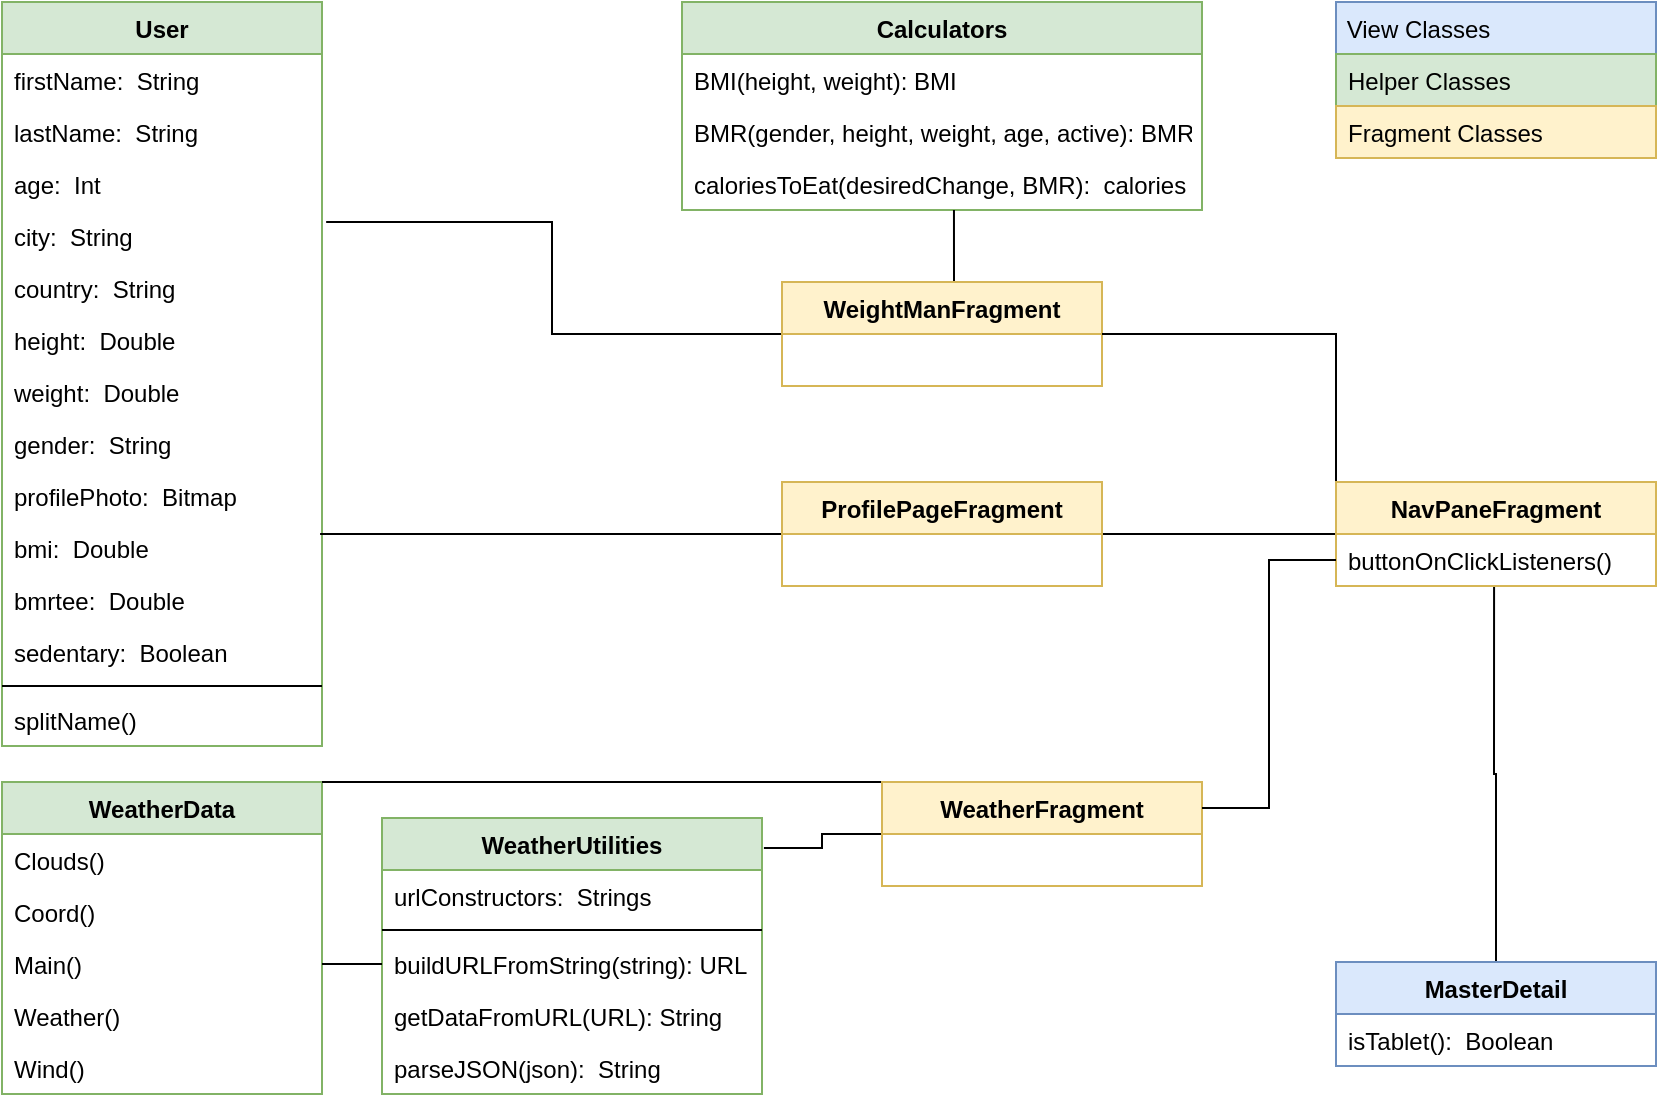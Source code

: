 <mxfile version="13.7.3" type="device"><diagram id="C5RBs43oDa-KdzZeNtuy" name="Page-1"><mxGraphModel dx="946" dy="680" grid="1" gridSize="10" guides="1" tooltips="1" connect="1" arrows="1" fold="1" page="1" pageScale="1" pageWidth="827" pageHeight="1169" math="0" shadow="0"><root><mxCell id="WIyWlLk6GJQsqaUBKTNV-0"/><mxCell id="WIyWlLk6GJQsqaUBKTNV-1" parent="WIyWlLk6GJQsqaUBKTNV-0"/><mxCell id="zkfFHV4jXpPFQw0GAbJ--0" value="User" style="swimlane;fontStyle=1;align=center;verticalAlign=top;childLayout=stackLayout;horizontal=1;startSize=26;horizontalStack=0;resizeParent=1;resizeLast=0;collapsible=1;marginBottom=0;rounded=0;shadow=0;strokeWidth=1;fillColor=#d5e8d4;strokeColor=#82b366;" parent="WIyWlLk6GJQsqaUBKTNV-1" vertex="1"><mxGeometry width="160" height="372" as="geometry"><mxRectangle x="220" y="120" width="160" height="26" as="alternateBounds"/></mxGeometry></mxCell><mxCell id="zkfFHV4jXpPFQw0GAbJ--1" value="firstName:  String" style="text;align=left;verticalAlign=top;spacingLeft=4;spacingRight=4;overflow=hidden;rotatable=0;points=[[0,0.5],[1,0.5]];portConstraint=eastwest;" parent="zkfFHV4jXpPFQw0GAbJ--0" vertex="1"><mxGeometry y="26" width="160" height="26" as="geometry"/></mxCell><mxCell id="zkfFHV4jXpPFQw0GAbJ--2" value="lastName:  String" style="text;align=left;verticalAlign=top;spacingLeft=4;spacingRight=4;overflow=hidden;rotatable=0;points=[[0,0.5],[1,0.5]];portConstraint=eastwest;rounded=0;shadow=0;html=0;" parent="zkfFHV4jXpPFQw0GAbJ--0" vertex="1"><mxGeometry y="52" width="160" height="26" as="geometry"/></mxCell><mxCell id="UcLhPS7GfNESytQywWHJ-11" value="age:  Int" style="text;strokeColor=none;fillColor=none;align=left;verticalAlign=top;spacingLeft=4;spacingRight=4;overflow=hidden;rotatable=0;points=[[0,0.5],[1,0.5]];portConstraint=eastwest;" parent="zkfFHV4jXpPFQw0GAbJ--0" vertex="1"><mxGeometry y="78" width="160" height="26" as="geometry"/></mxCell><mxCell id="UcLhPS7GfNESytQywWHJ-1" value="city:  String" style="text;strokeColor=none;fillColor=none;align=left;verticalAlign=top;spacingLeft=4;spacingRight=4;overflow=hidden;rotatable=0;points=[[0,0.5],[1,0.5]];portConstraint=eastwest;" parent="zkfFHV4jXpPFQw0GAbJ--0" vertex="1"><mxGeometry y="104" width="160" height="26" as="geometry"/></mxCell><mxCell id="UcLhPS7GfNESytQywWHJ-2" value="country:  String" style="text;strokeColor=none;fillColor=none;align=left;verticalAlign=top;spacingLeft=4;spacingRight=4;overflow=hidden;rotatable=0;points=[[0,0.5],[1,0.5]];portConstraint=eastwest;" parent="zkfFHV4jXpPFQw0GAbJ--0" vertex="1"><mxGeometry y="130" width="160" height="26" as="geometry"/></mxCell><mxCell id="UcLhPS7GfNESytQywWHJ-3" value="height:  Double" style="text;strokeColor=none;fillColor=none;align=left;verticalAlign=top;spacingLeft=4;spacingRight=4;overflow=hidden;rotatable=0;points=[[0,0.5],[1,0.5]];portConstraint=eastwest;" parent="zkfFHV4jXpPFQw0GAbJ--0" vertex="1"><mxGeometry y="156" width="160" height="26" as="geometry"/></mxCell><mxCell id="UcLhPS7GfNESytQywWHJ-5" value="weight:  Double" style="text;strokeColor=none;fillColor=none;align=left;verticalAlign=top;spacingLeft=4;spacingRight=4;overflow=hidden;rotatable=0;points=[[0,0.5],[1,0.5]];portConstraint=eastwest;" parent="zkfFHV4jXpPFQw0GAbJ--0" vertex="1"><mxGeometry y="182" width="160" height="26" as="geometry"/></mxCell><mxCell id="UcLhPS7GfNESytQywWHJ-4" value="gender:  String" style="text;strokeColor=none;fillColor=none;align=left;verticalAlign=top;spacingLeft=4;spacingRight=4;overflow=hidden;rotatable=0;points=[[0,0.5],[1,0.5]];portConstraint=eastwest;" parent="zkfFHV4jXpPFQw0GAbJ--0" vertex="1"><mxGeometry y="208" width="160" height="26" as="geometry"/></mxCell><mxCell id="zkfFHV4jXpPFQw0GAbJ--3" value="profilePhoto:  Bitmap " style="text;align=left;verticalAlign=top;spacingLeft=4;spacingRight=4;overflow=hidden;rotatable=0;points=[[0,0.5],[1,0.5]];portConstraint=eastwest;rounded=0;shadow=0;html=0;" parent="zkfFHV4jXpPFQw0GAbJ--0" vertex="1"><mxGeometry y="234" width="160" height="26" as="geometry"/></mxCell><mxCell id="QVQWrl5h9TB49Sce2oMk-0" value="bmi:  Double" style="text;strokeColor=none;fillColor=none;align=left;verticalAlign=top;spacingLeft=4;spacingRight=4;overflow=hidden;rotatable=0;points=[[0,0.5],[1,0.5]];portConstraint=eastwest;" vertex="1" parent="zkfFHV4jXpPFQw0GAbJ--0"><mxGeometry y="260" width="160" height="26" as="geometry"/></mxCell><mxCell id="QVQWrl5h9TB49Sce2oMk-1" value="bmrtee:  Double" style="text;strokeColor=none;fillColor=none;align=left;verticalAlign=top;spacingLeft=4;spacingRight=4;overflow=hidden;rotatable=0;points=[[0,0.5],[1,0.5]];portConstraint=eastwest;" vertex="1" parent="zkfFHV4jXpPFQw0GAbJ--0"><mxGeometry y="286" width="160" height="26" as="geometry"/></mxCell><mxCell id="QVQWrl5h9TB49Sce2oMk-2" value="sedentary:  Boolean" style="text;strokeColor=none;fillColor=none;align=left;verticalAlign=top;spacingLeft=4;spacingRight=4;overflow=hidden;rotatable=0;points=[[0,0.5],[1,0.5]];portConstraint=eastwest;" vertex="1" parent="zkfFHV4jXpPFQw0GAbJ--0"><mxGeometry y="312" width="160" height="26" as="geometry"/></mxCell><mxCell id="zkfFHV4jXpPFQw0GAbJ--4" value="" style="line;html=1;strokeWidth=1;align=left;verticalAlign=middle;spacingTop=-1;spacingLeft=3;spacingRight=3;rotatable=0;labelPosition=right;points=[];portConstraint=eastwest;" parent="zkfFHV4jXpPFQw0GAbJ--0" vertex="1"><mxGeometry y="338" width="160" height="8" as="geometry"/></mxCell><mxCell id="zkfFHV4jXpPFQw0GAbJ--5" value="splitName()" style="text;align=left;verticalAlign=top;spacingLeft=4;spacingRight=4;overflow=hidden;rotatable=0;points=[[0,0.5],[1,0.5]];portConstraint=eastwest;" parent="zkfFHV4jXpPFQw0GAbJ--0" vertex="1"><mxGeometry y="346" width="160" height="26" as="geometry"/></mxCell><mxCell id="UcLhPS7GfNESytQywWHJ-59" value=" View Classes" style="swimlane;fontStyle=0;align=left;verticalAlign=top;childLayout=stackLayout;horizontal=1;startSize=26;horizontalStack=0;resizeParent=1;resizeParentMax=0;resizeLast=0;collapsible=1;marginBottom=0;fillColor=#dae8fc;strokeColor=#6c8ebf;" parent="WIyWlLk6GJQsqaUBKTNV-1" vertex="1"><mxGeometry x="667" width="160" height="78" as="geometry"/></mxCell><mxCell id="UcLhPS7GfNESytQywWHJ-60" value="Helper Classes" style="text;strokeColor=#82b366;fillColor=#d5e8d4;align=left;verticalAlign=top;spacingLeft=4;spacingRight=4;overflow=hidden;rotatable=0;points=[[0,0.5],[1,0.5]];portConstraint=eastwest;" parent="UcLhPS7GfNESytQywWHJ-59" vertex="1"><mxGeometry y="26" width="160" height="26" as="geometry"/></mxCell><mxCell id="UcLhPS7GfNESytQywWHJ-62" value="Fragment Classes" style="text;strokeColor=#d6b656;fillColor=#fff2cc;align=left;verticalAlign=top;spacingLeft=4;spacingRight=4;overflow=hidden;rotatable=0;points=[[0,0.5],[1,0.5]];portConstraint=eastwest;" parent="UcLhPS7GfNESytQywWHJ-59" vertex="1"><mxGeometry y="52" width="160" height="26" as="geometry"/></mxCell><mxCell id="UcLhPS7GfNESytQywWHJ-6" value="Calculators" style="swimlane;fontStyle=1;align=center;verticalAlign=top;childLayout=stackLayout;horizontal=1;startSize=26;horizontalStack=0;resizeParent=1;resizeParentMax=0;resizeLast=0;collapsible=1;marginBottom=0;fillColor=#d5e8d4;strokeColor=#82b366;" parent="WIyWlLk6GJQsqaUBKTNV-1" vertex="1"><mxGeometry x="340" width="260" height="104" as="geometry"/></mxCell><mxCell id="UcLhPS7GfNESytQywWHJ-9" value="BMI(height, weight): BMI" style="text;strokeColor=none;fillColor=none;align=left;verticalAlign=top;spacingLeft=4;spacingRight=4;overflow=hidden;rotatable=0;points=[[0,0.5],[1,0.5]];portConstraint=eastwest;" parent="UcLhPS7GfNESytQywWHJ-6" vertex="1"><mxGeometry y="26" width="260" height="26" as="geometry"/></mxCell><mxCell id="UcLhPS7GfNESytQywWHJ-16" value="BMR(gender, height, weight, age, active): BMR" style="text;strokeColor=none;fillColor=none;align=left;verticalAlign=top;spacingLeft=4;spacingRight=4;overflow=hidden;rotatable=0;points=[[0,0.5],[1,0.5]];portConstraint=eastwest;" parent="UcLhPS7GfNESytQywWHJ-6" vertex="1"><mxGeometry y="52" width="260" height="26" as="geometry"/></mxCell><mxCell id="UcLhPS7GfNESytQywWHJ-17" value="caloriesToEat(desiredChange, BMR):  calories" style="text;strokeColor=none;fillColor=none;align=left;verticalAlign=top;spacingLeft=4;spacingRight=4;overflow=hidden;rotatable=0;points=[[0,0.5],[1,0.5]];portConstraint=eastwest;" parent="UcLhPS7GfNESytQywWHJ-6" vertex="1"><mxGeometry y="78" width="260" height="26" as="geometry"/></mxCell><mxCell id="QVQWrl5h9TB49Sce2oMk-33" style="edgeStyle=orthogonalEdgeStyle;rounded=0;orthogonalLoop=1;jettySize=auto;html=1;exitX=0.5;exitY=0;exitDx=0;exitDy=0;entryX=0.494;entryY=1;entryDx=0;entryDy=0;entryPerimeter=0;endArrow=none;endFill=0;" edge="1" parent="WIyWlLk6GJQsqaUBKTNV-1" source="QVQWrl5h9TB49Sce2oMk-3" target="QVQWrl5h9TB49Sce2oMk-8"><mxGeometry relative="1" as="geometry"/></mxCell><mxCell id="QVQWrl5h9TB49Sce2oMk-3" value="MasterDetail" style="swimlane;fontStyle=1;align=center;verticalAlign=top;childLayout=stackLayout;horizontal=1;startSize=26;horizontalStack=0;resizeParent=1;resizeParentMax=0;resizeLast=0;collapsible=1;marginBottom=0;fillColor=#dae8fc;strokeColor=#6c8ebf;" vertex="1" parent="WIyWlLk6GJQsqaUBKTNV-1"><mxGeometry x="667" y="480" width="160" height="52" as="geometry"/></mxCell><mxCell id="QVQWrl5h9TB49Sce2oMk-6" value="isTablet():  Boolean" style="text;strokeColor=none;fillColor=none;align=left;verticalAlign=top;spacingLeft=4;spacingRight=4;overflow=hidden;rotatable=0;points=[[0,0.5],[1,0.5]];portConstraint=eastwest;" vertex="1" parent="QVQWrl5h9TB49Sce2oMk-3"><mxGeometry y="26" width="160" height="26" as="geometry"/></mxCell><mxCell id="QVQWrl5h9TB49Sce2oMk-11" value="WeatherData" style="swimlane;fontStyle=1;align=center;verticalAlign=top;childLayout=stackLayout;horizontal=1;startSize=26;horizontalStack=0;resizeParent=1;resizeParentMax=0;resizeLast=0;collapsible=1;marginBottom=0;fillColor=#d5e8d4;strokeColor=#82b366;" vertex="1" parent="WIyWlLk6GJQsqaUBKTNV-1"><mxGeometry y="390" width="160" height="156" as="geometry"/></mxCell><mxCell id="QVQWrl5h9TB49Sce2oMk-17" value="Clouds()" style="text;strokeColor=none;fillColor=none;align=left;verticalAlign=top;spacingLeft=4;spacingRight=4;overflow=hidden;rotatable=0;points=[[0,0.5],[1,0.5]];portConstraint=eastwest;" vertex="1" parent="QVQWrl5h9TB49Sce2oMk-11"><mxGeometry y="26" width="160" height="26" as="geometry"/></mxCell><mxCell id="QVQWrl5h9TB49Sce2oMk-18" value="Coord()" style="text;strokeColor=none;fillColor=none;align=left;verticalAlign=top;spacingLeft=4;spacingRight=4;overflow=hidden;rotatable=0;points=[[0,0.5],[1,0.5]];portConstraint=eastwest;" vertex="1" parent="QVQWrl5h9TB49Sce2oMk-11"><mxGeometry y="52" width="160" height="26" as="geometry"/></mxCell><mxCell id="QVQWrl5h9TB49Sce2oMk-16" value="Main()" style="text;strokeColor=none;fillColor=none;align=left;verticalAlign=top;spacingLeft=4;spacingRight=4;overflow=hidden;rotatable=0;points=[[0,0.5],[1,0.5]];portConstraint=eastwest;" vertex="1" parent="QVQWrl5h9TB49Sce2oMk-11"><mxGeometry y="78" width="160" height="26" as="geometry"/></mxCell><mxCell id="QVQWrl5h9TB49Sce2oMk-15" value="Weather()" style="text;strokeColor=none;fillColor=none;align=left;verticalAlign=top;spacingLeft=4;spacingRight=4;overflow=hidden;rotatable=0;points=[[0,0.5],[1,0.5]];portConstraint=eastwest;" vertex="1" parent="QVQWrl5h9TB49Sce2oMk-11"><mxGeometry y="104" width="160" height="26" as="geometry"/></mxCell><mxCell id="QVQWrl5h9TB49Sce2oMk-12" value="Wind()" style="text;strokeColor=none;fillColor=none;align=left;verticalAlign=top;spacingLeft=4;spacingRight=4;overflow=hidden;rotatable=0;points=[[0,0.5],[1,0.5]];portConstraint=eastwest;" vertex="1" parent="QVQWrl5h9TB49Sce2oMk-11"><mxGeometry y="130" width="160" height="26" as="geometry"/></mxCell><mxCell id="QVQWrl5h9TB49Sce2oMk-19" value="WeatherUtilities" style="swimlane;fontStyle=1;align=center;verticalAlign=top;childLayout=stackLayout;horizontal=1;startSize=26;horizontalStack=0;resizeParent=1;resizeParentMax=0;resizeLast=0;collapsible=1;marginBottom=0;fillColor=#d5e8d4;strokeColor=#82b366;" vertex="1" parent="WIyWlLk6GJQsqaUBKTNV-1"><mxGeometry x="190" y="408" width="190" height="138" as="geometry"/></mxCell><mxCell id="QVQWrl5h9TB49Sce2oMk-20" value="urlConstructors:  Strings" style="text;strokeColor=none;fillColor=none;align=left;verticalAlign=top;spacingLeft=4;spacingRight=4;overflow=hidden;rotatable=0;points=[[0,0.5],[1,0.5]];portConstraint=eastwest;" vertex="1" parent="QVQWrl5h9TB49Sce2oMk-19"><mxGeometry y="26" width="190" height="26" as="geometry"/></mxCell><mxCell id="QVQWrl5h9TB49Sce2oMk-21" value="" style="line;strokeWidth=1;fillColor=none;align=left;verticalAlign=middle;spacingTop=-1;spacingLeft=3;spacingRight=3;rotatable=0;labelPosition=right;points=[];portConstraint=eastwest;" vertex="1" parent="QVQWrl5h9TB49Sce2oMk-19"><mxGeometry y="52" width="190" height="8" as="geometry"/></mxCell><mxCell id="QVQWrl5h9TB49Sce2oMk-23" value="buildURLFromString(string): URL" style="text;strokeColor=none;fillColor=none;align=left;verticalAlign=top;spacingLeft=4;spacingRight=4;overflow=hidden;rotatable=0;points=[[0,0.5],[1,0.5]];portConstraint=eastwest;" vertex="1" parent="QVQWrl5h9TB49Sce2oMk-19"><mxGeometry y="60" width="190" height="26" as="geometry"/></mxCell><mxCell id="QVQWrl5h9TB49Sce2oMk-24" value="getDataFromURL(URL): String" style="text;strokeColor=none;fillColor=none;align=left;verticalAlign=top;spacingLeft=4;spacingRight=4;overflow=hidden;rotatable=0;points=[[0,0.5],[1,0.5]];portConstraint=eastwest;" vertex="1" parent="QVQWrl5h9TB49Sce2oMk-19"><mxGeometry y="86" width="190" height="26" as="geometry"/></mxCell><mxCell id="QVQWrl5h9TB49Sce2oMk-22" value="parseJSON(json):  String" style="text;strokeColor=none;fillColor=none;align=left;verticalAlign=top;spacingLeft=4;spacingRight=4;overflow=hidden;rotatable=0;points=[[0,0.5],[1,0.5]];portConstraint=eastwest;" vertex="1" parent="QVQWrl5h9TB49Sce2oMk-19"><mxGeometry y="112" width="190" height="26" as="geometry"/></mxCell><mxCell id="QVQWrl5h9TB49Sce2oMk-29" style="rounded=0;orthogonalLoop=1;jettySize=auto;html=1;exitX=0;exitY=0;exitDx=0;exitDy=0;entryX=1;entryY=0;entryDx=0;entryDy=0;endArrow=none;endFill=0;" edge="1" parent="WIyWlLk6GJQsqaUBKTNV-1" source="QVQWrl5h9TB49Sce2oMk-27" target="QVQWrl5h9TB49Sce2oMk-11"><mxGeometry relative="1" as="geometry"/></mxCell><mxCell id="QVQWrl5h9TB49Sce2oMk-32" style="edgeStyle=orthogonalEdgeStyle;rounded=0;orthogonalLoop=1;jettySize=auto;html=1;exitX=0;exitY=0.5;exitDx=0;exitDy=0;entryX=1.005;entryY=0.109;entryDx=0;entryDy=0;entryPerimeter=0;endArrow=none;endFill=0;" edge="1" parent="WIyWlLk6GJQsqaUBKTNV-1" source="QVQWrl5h9TB49Sce2oMk-27" target="QVQWrl5h9TB49Sce2oMk-19"><mxGeometry relative="1" as="geometry"/></mxCell><mxCell id="QVQWrl5h9TB49Sce2oMk-27" value="WeatherFragment" style="swimlane;fontStyle=1;align=center;verticalAlign=top;childLayout=stackLayout;horizontal=1;startSize=26;horizontalStack=0;resizeParent=1;resizeParentMax=0;resizeLast=0;collapsible=1;marginBottom=0;fillColor=#fff2cc;strokeColor=#d6b656;" vertex="1" parent="WIyWlLk6GJQsqaUBKTNV-1"><mxGeometry x="440" y="390" width="160" height="52" as="geometry"/></mxCell><mxCell id="QVQWrl5h9TB49Sce2oMk-37" style="edgeStyle=orthogonalEdgeStyle;rounded=0;orthogonalLoop=1;jettySize=auto;html=1;exitX=0.5;exitY=0;exitDx=0;exitDy=0;entryX=0.523;entryY=1;entryDx=0;entryDy=0;entryPerimeter=0;endArrow=none;endFill=0;" edge="1" parent="WIyWlLk6GJQsqaUBKTNV-1" source="QVQWrl5h9TB49Sce2oMk-28" target="UcLhPS7GfNESytQywWHJ-17"><mxGeometry relative="1" as="geometry"/></mxCell><mxCell id="QVQWrl5h9TB49Sce2oMk-38" style="edgeStyle=orthogonalEdgeStyle;rounded=0;orthogonalLoop=1;jettySize=auto;html=1;exitX=0;exitY=0.5;exitDx=0;exitDy=0;entryX=1.013;entryY=0.231;entryDx=0;entryDy=0;entryPerimeter=0;endArrow=none;endFill=0;" edge="1" parent="WIyWlLk6GJQsqaUBKTNV-1" source="QVQWrl5h9TB49Sce2oMk-28" target="UcLhPS7GfNESytQywWHJ-1"><mxGeometry relative="1" as="geometry"/></mxCell><mxCell id="QVQWrl5h9TB49Sce2oMk-28" value="WeightManFragment" style="swimlane;fontStyle=1;align=center;verticalAlign=top;childLayout=stackLayout;horizontal=1;startSize=26;horizontalStack=0;resizeParent=1;resizeParentMax=0;resizeLast=0;collapsible=1;marginBottom=0;fillColor=#fff2cc;strokeColor=#d6b656;" vertex="1" parent="WIyWlLk6GJQsqaUBKTNV-1"><mxGeometry x="390" y="140" width="160" height="52" as="geometry"/></mxCell><mxCell id="QVQWrl5h9TB49Sce2oMk-34" style="edgeStyle=orthogonalEdgeStyle;rounded=0;orthogonalLoop=1;jettySize=auto;html=1;exitX=0;exitY=0;exitDx=0;exitDy=0;entryX=1;entryY=0.5;entryDx=0;entryDy=0;endArrow=none;endFill=0;" edge="1" parent="WIyWlLk6GJQsqaUBKTNV-1" source="QVQWrl5h9TB49Sce2oMk-7" target="QVQWrl5h9TB49Sce2oMk-28"><mxGeometry relative="1" as="geometry"/></mxCell><mxCell id="QVQWrl5h9TB49Sce2oMk-35" style="edgeStyle=orthogonalEdgeStyle;rounded=0;orthogonalLoop=1;jettySize=auto;html=1;exitX=0;exitY=0.5;exitDx=0;exitDy=0;entryX=1;entryY=0.5;entryDx=0;entryDy=0;endArrow=none;endFill=0;" edge="1" parent="WIyWlLk6GJQsqaUBKTNV-1" source="QVQWrl5h9TB49Sce2oMk-7" target="QVQWrl5h9TB49Sce2oMk-25"><mxGeometry relative="1" as="geometry"/></mxCell><mxCell id="QVQWrl5h9TB49Sce2oMk-7" value="NavPaneFragment" style="swimlane;fontStyle=1;align=center;verticalAlign=top;childLayout=stackLayout;horizontal=1;startSize=26;horizontalStack=0;resizeParent=1;resizeParentMax=0;resizeLast=0;collapsible=1;marginBottom=0;fillColor=#fff2cc;strokeColor=#d6b656;" vertex="1" parent="WIyWlLk6GJQsqaUBKTNV-1"><mxGeometry x="667" y="240" width="160" height="52" as="geometry"/></mxCell><mxCell id="QVQWrl5h9TB49Sce2oMk-8" value="buttonOnClickListeners()" style="text;strokeColor=none;fillColor=none;align=left;verticalAlign=top;spacingLeft=4;spacingRight=4;overflow=hidden;rotatable=0;points=[[0,0.5],[1,0.5]];portConstraint=eastwest;" vertex="1" parent="QVQWrl5h9TB49Sce2oMk-7"><mxGeometry y="26" width="160" height="26" as="geometry"/></mxCell><mxCell id="QVQWrl5h9TB49Sce2oMk-31" style="edgeStyle=none;rounded=0;orthogonalLoop=1;jettySize=auto;html=1;exitX=0;exitY=0.5;exitDx=0;exitDy=0;entryX=1;entryY=0.5;entryDx=0;entryDy=0;endArrow=none;endFill=0;" edge="1" parent="WIyWlLk6GJQsqaUBKTNV-1" source="QVQWrl5h9TB49Sce2oMk-23" target="QVQWrl5h9TB49Sce2oMk-16"><mxGeometry relative="1" as="geometry"/></mxCell><mxCell id="QVQWrl5h9TB49Sce2oMk-36" style="edgeStyle=orthogonalEdgeStyle;rounded=0;orthogonalLoop=1;jettySize=auto;html=1;exitX=0;exitY=0.5;exitDx=0;exitDy=0;entryX=1;entryY=0.25;entryDx=0;entryDy=0;endArrow=none;endFill=0;" edge="1" parent="WIyWlLk6GJQsqaUBKTNV-1" source="QVQWrl5h9TB49Sce2oMk-8" target="QVQWrl5h9TB49Sce2oMk-27"><mxGeometry relative="1" as="geometry"/></mxCell><mxCell id="QVQWrl5h9TB49Sce2oMk-40" style="edgeStyle=orthogonalEdgeStyle;rounded=0;orthogonalLoop=1;jettySize=auto;html=1;exitX=0;exitY=0.5;exitDx=0;exitDy=0;entryX=0.994;entryY=0.231;entryDx=0;entryDy=0;entryPerimeter=0;endArrow=none;endFill=0;" edge="1" parent="WIyWlLk6GJQsqaUBKTNV-1" source="QVQWrl5h9TB49Sce2oMk-25" target="QVQWrl5h9TB49Sce2oMk-0"><mxGeometry relative="1" as="geometry"/></mxCell><mxCell id="QVQWrl5h9TB49Sce2oMk-25" value="ProfilePageFragment" style="swimlane;fontStyle=1;align=center;verticalAlign=top;childLayout=stackLayout;horizontal=1;startSize=26;horizontalStack=0;resizeParent=1;resizeParentMax=0;resizeLast=0;collapsible=1;marginBottom=0;fillColor=#fff2cc;strokeColor=#d6b656;" vertex="1" parent="WIyWlLk6GJQsqaUBKTNV-1"><mxGeometry x="390" y="240" width="160" height="52" as="geometry"/></mxCell></root></mxGraphModel></diagram></mxfile>